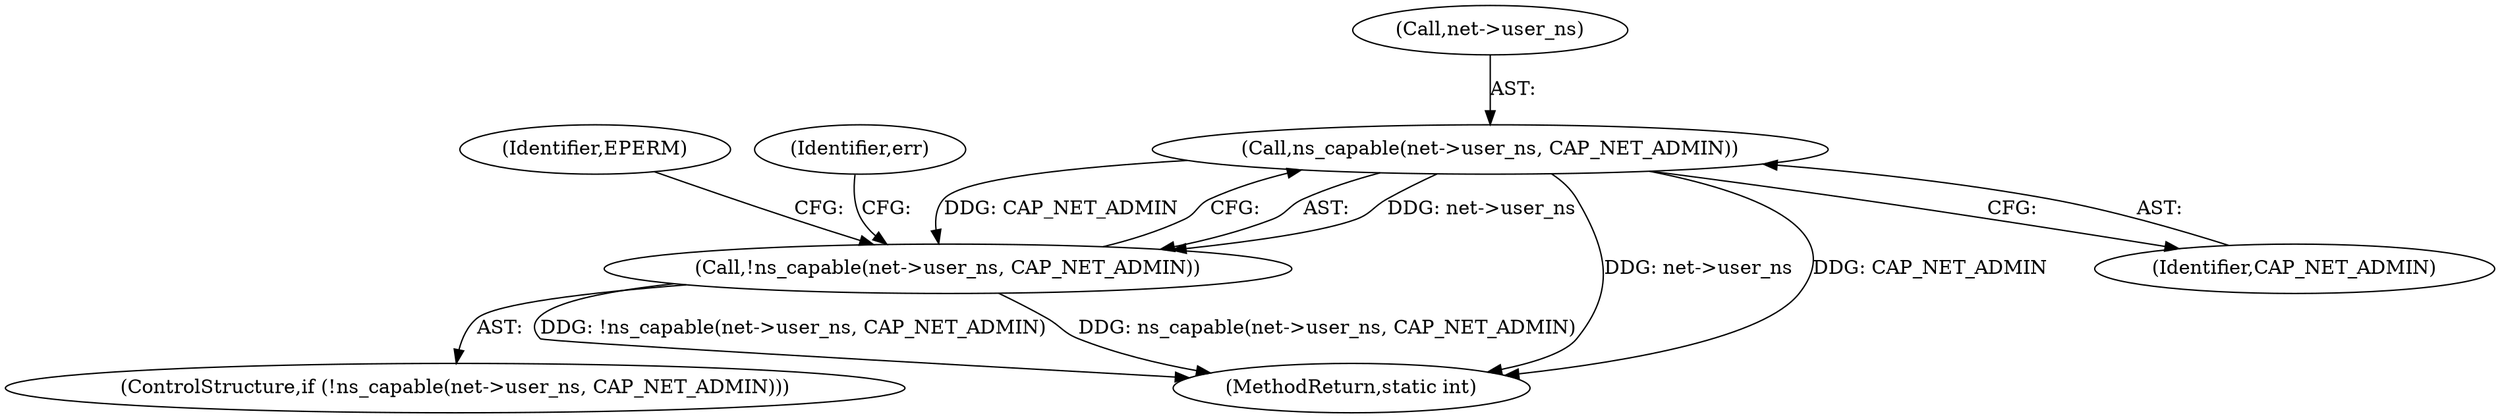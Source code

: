 digraph "0_linux_5c25f65fd1e42685f7ccd80e0621829c105785d9@pointer" {
"1000277" [label="(Call,ns_capable(net->user_ns, CAP_NET_ADMIN))"];
"1000276" [label="(Call,!ns_capable(net->user_ns, CAP_NET_ADMIN))"];
"1000596" [label="(MethodReturn,static int)"];
"1000281" [label="(Identifier,CAP_NET_ADMIN)"];
"1000284" [label="(Identifier,EPERM)"];
"1000286" [label="(Identifier,err)"];
"1000277" [label="(Call,ns_capable(net->user_ns, CAP_NET_ADMIN))"];
"1000276" [label="(Call,!ns_capable(net->user_ns, CAP_NET_ADMIN))"];
"1000278" [label="(Call,net->user_ns)"];
"1000275" [label="(ControlStructure,if (!ns_capable(net->user_ns, CAP_NET_ADMIN)))"];
"1000277" -> "1000276"  [label="AST: "];
"1000277" -> "1000281"  [label="CFG: "];
"1000278" -> "1000277"  [label="AST: "];
"1000281" -> "1000277"  [label="AST: "];
"1000276" -> "1000277"  [label="CFG: "];
"1000277" -> "1000596"  [label="DDG: net->user_ns"];
"1000277" -> "1000596"  [label="DDG: CAP_NET_ADMIN"];
"1000277" -> "1000276"  [label="DDG: net->user_ns"];
"1000277" -> "1000276"  [label="DDG: CAP_NET_ADMIN"];
"1000276" -> "1000275"  [label="AST: "];
"1000284" -> "1000276"  [label="CFG: "];
"1000286" -> "1000276"  [label="CFG: "];
"1000276" -> "1000596"  [label="DDG: !ns_capable(net->user_ns, CAP_NET_ADMIN)"];
"1000276" -> "1000596"  [label="DDG: ns_capable(net->user_ns, CAP_NET_ADMIN)"];
}
